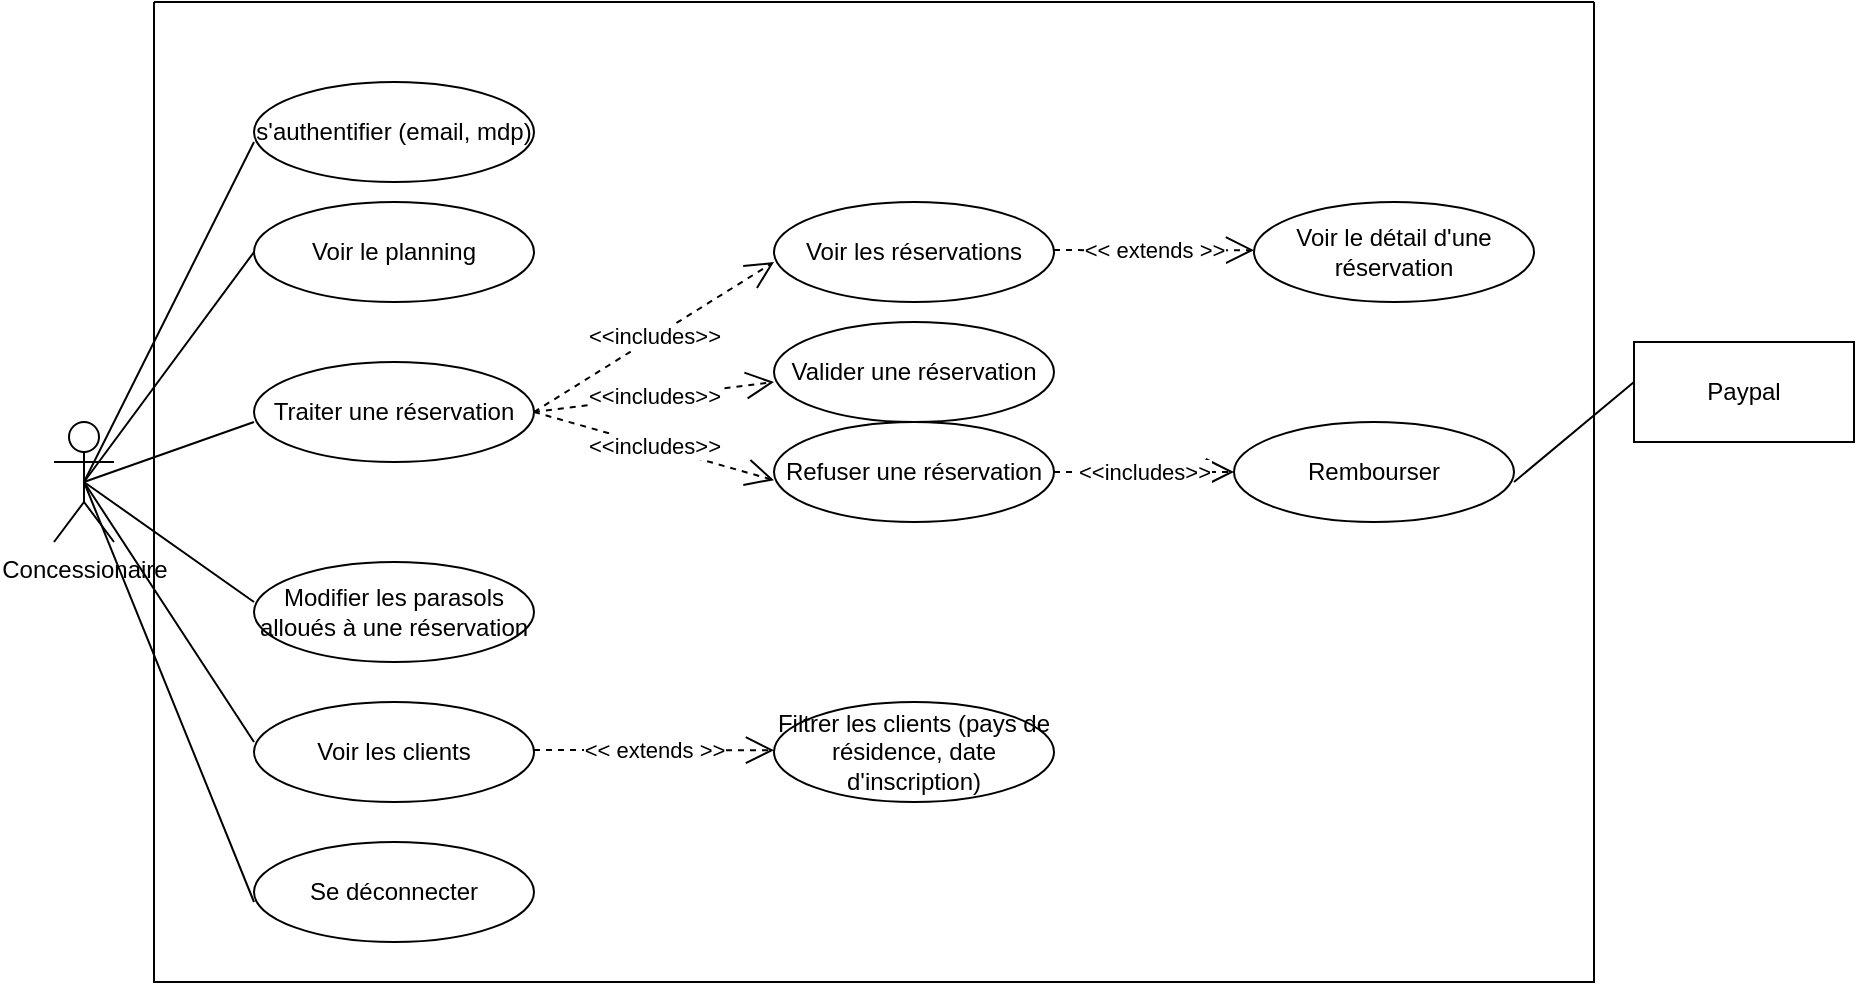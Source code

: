 <mxfile version="21.3.7" type="github">
  <diagram name="Page-1" id="JrUIfgVRSp0UM8ETx353">
    <mxGraphModel dx="1962" dy="578" grid="1" gridSize="10" guides="1" tooltips="1" connect="1" arrows="1" fold="1" page="1" pageScale="1" pageWidth="827" pageHeight="1169" math="0" shadow="0">
      <root>
        <mxCell id="0" />
        <mxCell id="1" parent="0" />
        <mxCell id="n7JFr-5hj81nrRRgK0mp-3" value="s&#39;authentifier (email, mdp)" style="ellipse;whiteSpace=wrap;html=1;" vertex="1" parent="1">
          <mxGeometry x="110" y="110" width="140" height="50" as="geometry" />
        </mxCell>
        <mxCell id="n7JFr-5hj81nrRRgK0mp-4" value="Voir le planning" style="ellipse;whiteSpace=wrap;html=1;" vertex="1" parent="1">
          <mxGeometry x="110" y="170" width="140" height="50" as="geometry" />
        </mxCell>
        <mxCell id="n7JFr-5hj81nrRRgK0mp-5" value="Voir les réservations" style="ellipse;whiteSpace=wrap;html=1;" vertex="1" parent="1">
          <mxGeometry x="370" y="170" width="140" height="50" as="geometry" />
        </mxCell>
        <mxCell id="n7JFr-5hj81nrRRgK0mp-6" value="Voir le détail d&#39;une réservation" style="ellipse;whiteSpace=wrap;html=1;" vertex="1" parent="1">
          <mxGeometry x="610" y="170" width="140" height="50" as="geometry" />
        </mxCell>
        <mxCell id="n7JFr-5hj81nrRRgK0mp-7" value="Valider une réservation" style="ellipse;whiteSpace=wrap;html=1;" vertex="1" parent="1">
          <mxGeometry x="370" y="230" width="140" height="50" as="geometry" />
        </mxCell>
        <mxCell id="n7JFr-5hj81nrRRgK0mp-8" value="Refuser une réservation" style="ellipse;whiteSpace=wrap;html=1;" vertex="1" parent="1">
          <mxGeometry x="370" y="280" width="140" height="50" as="geometry" />
        </mxCell>
        <mxCell id="n7JFr-5hj81nrRRgK0mp-9" value="Traiter une réservation" style="ellipse;whiteSpace=wrap;html=1;" vertex="1" parent="1">
          <mxGeometry x="110" y="250" width="140" height="50" as="geometry" />
        </mxCell>
        <mxCell id="n7JFr-5hj81nrRRgK0mp-10" value="Modifier les parasols alloués à une réservation" style="ellipse;whiteSpace=wrap;html=1;" vertex="1" parent="1">
          <mxGeometry x="110" y="350" width="140" height="50" as="geometry" />
        </mxCell>
        <mxCell id="n7JFr-5hj81nrRRgK0mp-11" value="Voir les clients" style="ellipse;whiteSpace=wrap;html=1;" vertex="1" parent="1">
          <mxGeometry x="110" y="420" width="140" height="50" as="geometry" />
        </mxCell>
        <mxCell id="n7JFr-5hj81nrRRgK0mp-12" value="Filtrer les clients (pays de résidence, date d&#39;inscription)" style="ellipse;whiteSpace=wrap;html=1;" vertex="1" parent="1">
          <mxGeometry x="370" y="420" width="140" height="50" as="geometry" />
        </mxCell>
        <mxCell id="n7JFr-5hj81nrRRgK0mp-13" value="Se déconnecter" style="ellipse;whiteSpace=wrap;html=1;" vertex="1" parent="1">
          <mxGeometry x="110" y="490" width="140" height="50" as="geometry" />
        </mxCell>
        <mxCell id="n7JFr-5hj81nrRRgK0mp-14" value="&lt;div&gt;Concessionaire&lt;/div&gt;&lt;div&gt;&lt;br&gt;&lt;/div&gt;" style="shape=umlActor;verticalLabelPosition=bottom;verticalAlign=top;html=1;" vertex="1" parent="1">
          <mxGeometry x="10" y="280" width="30" height="60" as="geometry" />
        </mxCell>
        <mxCell id="n7JFr-5hj81nrRRgK0mp-15" value="&amp;lt;&amp;lt;includes&amp;gt;&amp;gt;" style="endArrow=open;endSize=12;dashed=1;html=1;rounded=0;exitX=1;exitY=0.5;exitDx=0;exitDy=0;" edge="1" parent="1" source="n7JFr-5hj81nrRRgK0mp-9">
          <mxGeometry width="160" relative="1" as="geometry">
            <mxPoint x="210" y="200" as="sourcePoint" />
            <mxPoint x="370" y="200" as="targetPoint" />
          </mxGeometry>
        </mxCell>
        <mxCell id="n7JFr-5hj81nrRRgK0mp-18" value="&amp;lt;&amp;lt;includes&amp;gt;&amp;gt;" style="endArrow=open;endSize=12;dashed=1;html=1;rounded=0;exitX=1;exitY=0.5;exitDx=0;exitDy=0;" edge="1" parent="1" source="n7JFr-5hj81nrRRgK0mp-9">
          <mxGeometry width="160" relative="1" as="geometry">
            <mxPoint x="210" y="260" as="sourcePoint" />
            <mxPoint x="370" y="260" as="targetPoint" />
            <mxPoint as="offset" />
          </mxGeometry>
        </mxCell>
        <mxCell id="n7JFr-5hj81nrRRgK0mp-19" value="&amp;lt;&amp;lt;includes&amp;gt;&amp;gt;" style="endArrow=open;endSize=12;dashed=1;html=1;rounded=0;exitX=1;exitY=0.5;exitDx=0;exitDy=0;" edge="1" parent="1" source="n7JFr-5hj81nrRRgK0mp-9">
          <mxGeometry width="160" relative="1" as="geometry">
            <mxPoint x="210" y="309.09" as="sourcePoint" />
            <mxPoint x="370" y="309.09" as="targetPoint" />
          </mxGeometry>
        </mxCell>
        <mxCell id="n7JFr-5hj81nrRRgK0mp-21" value="&amp;lt;&amp;lt; extends &amp;gt;&amp;gt;" style="endArrow=open;endSize=12;dashed=1;html=1;rounded=0;" edge="1" parent="1">
          <mxGeometry width="160" relative="1" as="geometry">
            <mxPoint x="250" y="444" as="sourcePoint" />
            <mxPoint x="370" y="444.09" as="targetPoint" />
            <Array as="points" />
          </mxGeometry>
        </mxCell>
        <mxCell id="n7JFr-5hj81nrRRgK0mp-22" value="&amp;lt;&amp;lt; extends &amp;gt;&amp;gt;" style="endArrow=open;endSize=12;dashed=1;html=1;rounded=0;" edge="1" parent="1">
          <mxGeometry width="160" relative="1" as="geometry">
            <mxPoint x="510" y="194" as="sourcePoint" />
            <mxPoint x="610" y="194.09" as="targetPoint" />
            <Array as="points">
              <mxPoint x="530" y="194.09" />
            </Array>
          </mxGeometry>
        </mxCell>
        <mxCell id="n7JFr-5hj81nrRRgK0mp-23" value="" style="endArrow=none;html=1;rounded=0;exitX=0.5;exitY=0.5;exitDx=0;exitDy=0;exitPerimeter=0;" edge="1" parent="1" source="n7JFr-5hj81nrRRgK0mp-14">
          <mxGeometry width="50" height="50" relative="1" as="geometry">
            <mxPoint x="60" y="190" as="sourcePoint" />
            <mxPoint x="110" y="140" as="targetPoint" />
          </mxGeometry>
        </mxCell>
        <mxCell id="n7JFr-5hj81nrRRgK0mp-24" value="" style="endArrow=none;html=1;rounded=0;exitX=0.5;exitY=0.5;exitDx=0;exitDy=0;exitPerimeter=0;entryX=0;entryY=0.5;entryDx=0;entryDy=0;" edge="1" parent="1" source="n7JFr-5hj81nrRRgK0mp-14" target="n7JFr-5hj81nrRRgK0mp-4">
          <mxGeometry width="50" height="50" relative="1" as="geometry">
            <mxPoint x="90" y="260" as="sourcePoint" />
            <mxPoint x="140" y="210" as="targetPoint" />
          </mxGeometry>
        </mxCell>
        <mxCell id="n7JFr-5hj81nrRRgK0mp-25" value="" style="endArrow=none;html=1;rounded=0;exitX=0.5;exitY=0.5;exitDx=0;exitDy=0;exitPerimeter=0;" edge="1" parent="1" source="n7JFr-5hj81nrRRgK0mp-14">
          <mxGeometry width="50" height="50" relative="1" as="geometry">
            <mxPoint x="60" y="330" as="sourcePoint" />
            <mxPoint x="110" y="280" as="targetPoint" />
          </mxGeometry>
        </mxCell>
        <mxCell id="n7JFr-5hj81nrRRgK0mp-26" value="" style="endArrow=none;html=1;rounded=0;exitX=0.5;exitY=0.5;exitDx=0;exitDy=0;exitPerimeter=0;" edge="1" parent="1" source="n7JFr-5hj81nrRRgK0mp-14">
          <mxGeometry width="50" height="50" relative="1" as="geometry">
            <mxPoint x="60" y="420" as="sourcePoint" />
            <mxPoint x="110" y="370" as="targetPoint" />
          </mxGeometry>
        </mxCell>
        <mxCell id="n7JFr-5hj81nrRRgK0mp-27" value="" style="endArrow=none;html=1;rounded=0;exitX=0.5;exitY=0.5;exitDx=0;exitDy=0;exitPerimeter=0;" edge="1" parent="1" source="n7JFr-5hj81nrRRgK0mp-14">
          <mxGeometry width="50" height="50" relative="1" as="geometry">
            <mxPoint x="60" y="490" as="sourcePoint" />
            <mxPoint x="110" y="440" as="targetPoint" />
          </mxGeometry>
        </mxCell>
        <mxCell id="n7JFr-5hj81nrRRgK0mp-28" value="" style="endArrow=none;html=1;rounded=0;exitX=0.5;exitY=0.5;exitDx=0;exitDy=0;exitPerimeter=0;" edge="1" parent="1" source="n7JFr-5hj81nrRRgK0mp-14">
          <mxGeometry width="50" height="50" relative="1" as="geometry">
            <mxPoint x="60" y="570" as="sourcePoint" />
            <mxPoint x="110" y="520" as="targetPoint" />
          </mxGeometry>
        </mxCell>
        <mxCell id="n7JFr-5hj81nrRRgK0mp-31" value="Rembourser" style="ellipse;whiteSpace=wrap;html=1;" vertex="1" parent="1">
          <mxGeometry x="600" y="280" width="140" height="50" as="geometry" />
        </mxCell>
        <mxCell id="n7JFr-5hj81nrRRgK0mp-32" value="Paypal" style="html=1;whiteSpace=wrap;" vertex="1" parent="1">
          <mxGeometry x="800" y="240" width="110" height="50" as="geometry" />
        </mxCell>
        <mxCell id="n7JFr-5hj81nrRRgK0mp-33" value="&amp;lt;&amp;lt;includes&amp;gt;&amp;gt;" style="endArrow=open;endSize=12;dashed=1;html=1;rounded=0;exitX=1;exitY=0.5;exitDx=0;exitDy=0;entryX=0;entryY=0.5;entryDx=0;entryDy=0;" edge="1" parent="1" source="n7JFr-5hj81nrRRgK0mp-8" target="n7JFr-5hj81nrRRgK0mp-31">
          <mxGeometry width="160" relative="1" as="geometry">
            <mxPoint x="450" y="385" as="sourcePoint" />
            <mxPoint x="570" y="310" as="targetPoint" />
          </mxGeometry>
        </mxCell>
        <mxCell id="n7JFr-5hj81nrRRgK0mp-34" value="" style="endArrow=none;html=1;rounded=0;" edge="1" parent="1">
          <mxGeometry width="50" height="50" relative="1" as="geometry">
            <mxPoint x="740" y="310" as="sourcePoint" />
            <mxPoint x="800" y="260" as="targetPoint" />
          </mxGeometry>
        </mxCell>
        <mxCell id="n7JFr-5hj81nrRRgK0mp-35" value="" style="swimlane;startSize=0;" vertex="1" parent="1">
          <mxGeometry x="60" y="70" width="720" height="490" as="geometry" />
        </mxCell>
      </root>
    </mxGraphModel>
  </diagram>
</mxfile>
